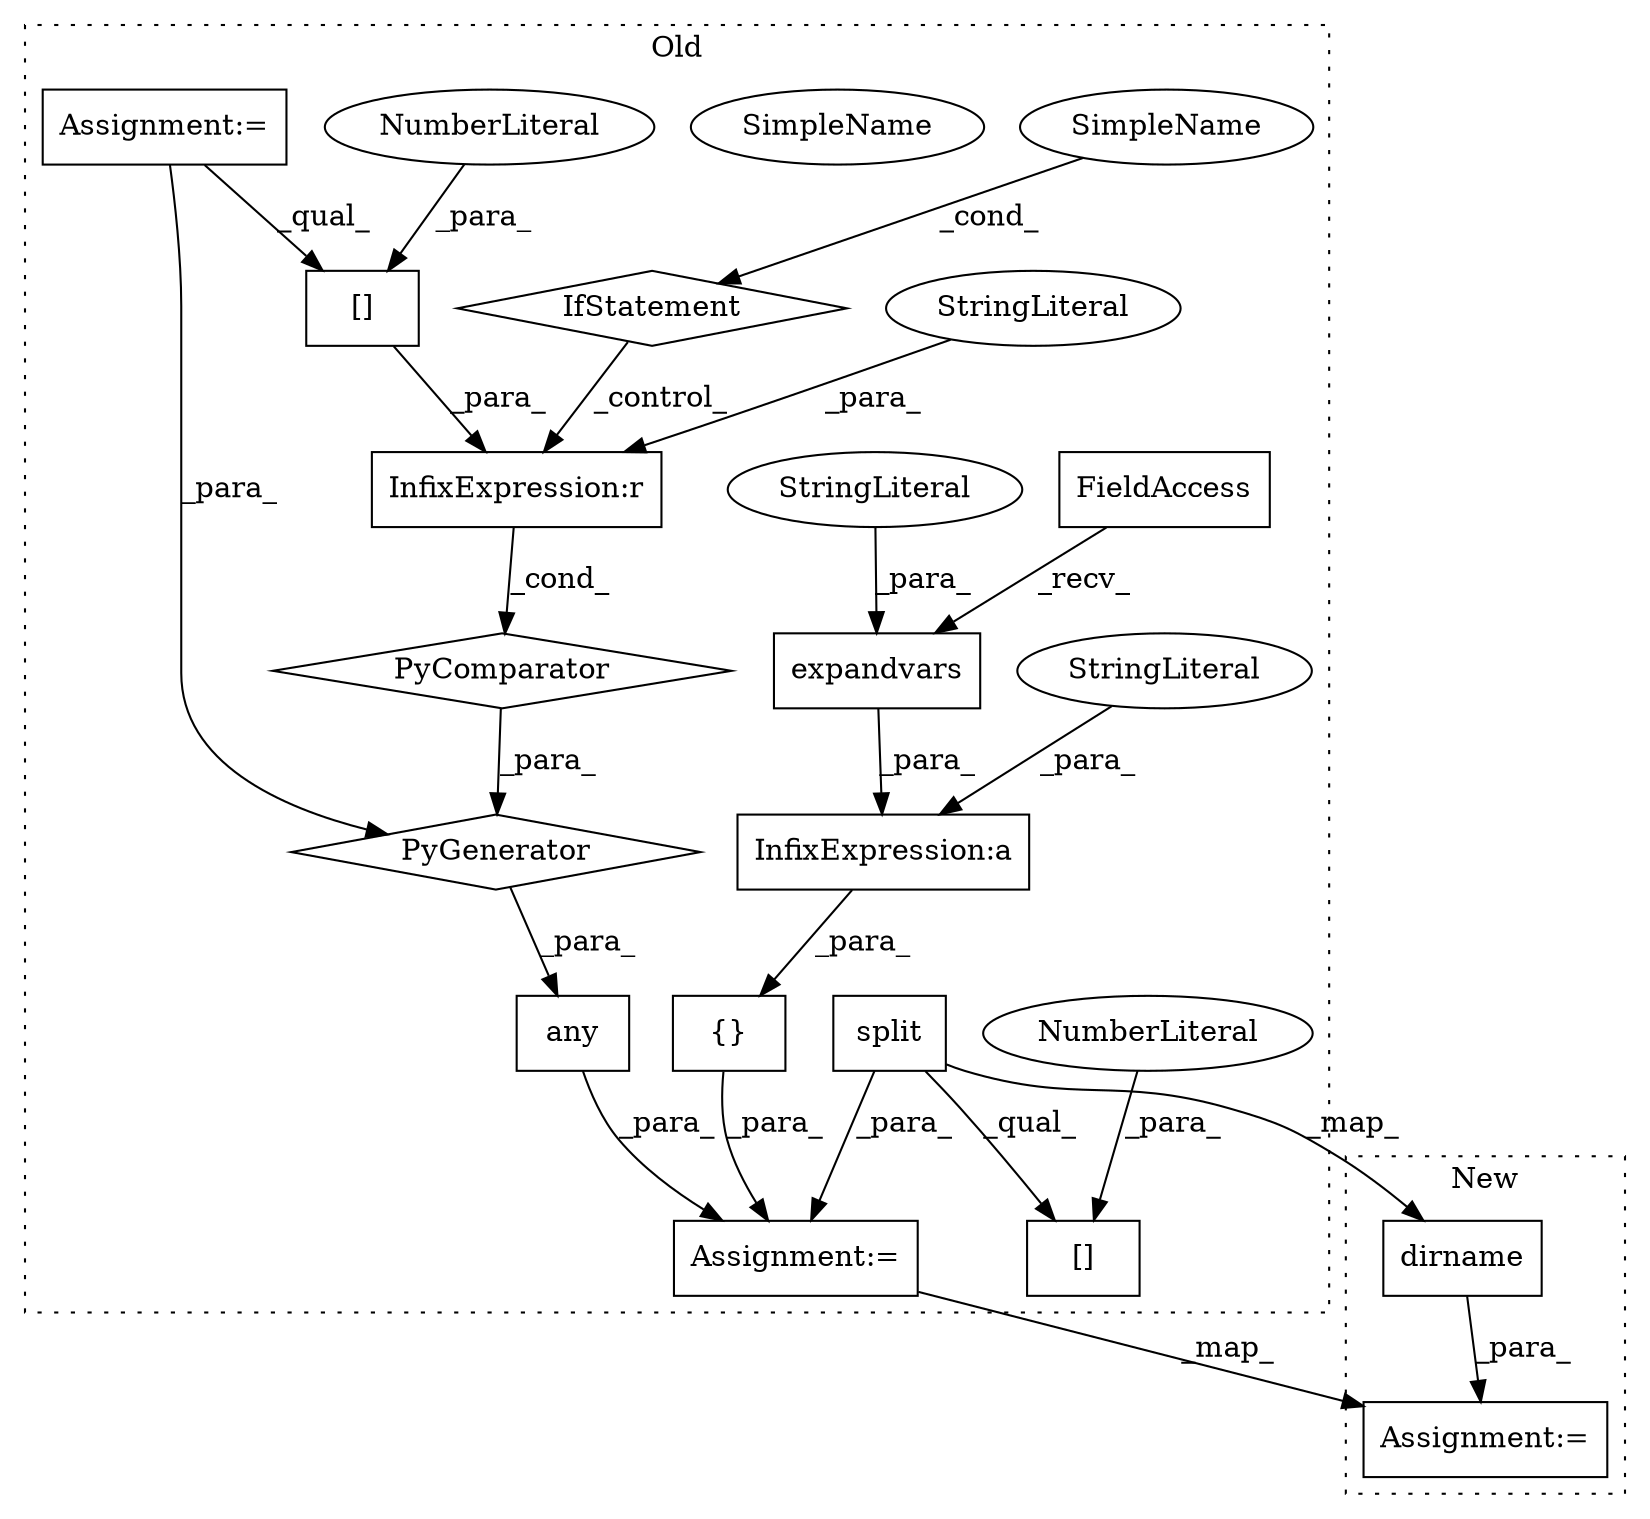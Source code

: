 digraph G {
subgraph cluster0 {
1 [label="split" a="32" s="307,338" l="6,1" shape="box"];
3 [label="[]" a="2" s="299,341" l="41,1" shape="box"];
4 [label="NumberLiteral" a="34" s="340" l="1" shape="ellipse"];
6 [label="Assignment:=" a="7" s="785" l="1" shape="box"];
7 [label="PyComparator" a="113" s="973" l="34" shape="diamond"];
8 [label="InfixExpression:a" a="27" s="1072" l="3" shape="box"];
9 [label="{}" a="4" s="1038,1086" l="1,1" shape="box"];
10 [label="InfixExpression:r" a="27" s="891" l="4" shape="box"];
11 [label="[]" a="2" s="879,890" l="10,1" shape="box"];
12 [label="NumberLiteral" a="34" s="889" l="1" shape="ellipse"];
13 [label="IfStatement" a="25" s="973" l="34" shape="diamond"];
14 [label="SimpleName" a="42" s="1002" l="5" shape="ellipse"];
15 [label="PyGenerator" a="107" s="878" l="135" shape="diamond"];
16 [label="StringLiteral" a="45" s="1075" l="10" shape="ellipse"];
17 [label="StringLiteral" a="45" s="895" l="11" shape="ellipse"];
18 [label="any" a="32" s="865,1013" l="13,-3" shape="box"];
19 [label="expandvars" a="32" s="1048,1071" l="11,1" shape="box"];
20 [label="FieldAccess" a="22" s="1040" l="7" shape="box"];
21 [label="Assignment:=" a="7" s="973" l="34" shape="box"];
22 [label="StringLiteral" a="45" s="1059" l="12" shape="ellipse"];
23 [label="SimpleName" a="42" s="1002" l="5" shape="ellipse"];
label = "Old";
style="dotted";
}
subgraph cluster1 {
2 [label="dirname" a="32" s="295,328" l="8,1" shape="box"];
5 [label="Assignment:=" a="7" s="748" l="1" shape="box"];
label = "New";
style="dotted";
}
1 -> 2 [label="_map_"];
1 -> 6 [label="_para_"];
1 -> 3 [label="_qual_"];
2 -> 5 [label="_para_"];
4 -> 3 [label="_para_"];
6 -> 5 [label="_map_"];
7 -> 15 [label="_para_"];
8 -> 9 [label="_para_"];
9 -> 6 [label="_para_"];
10 -> 7 [label="_cond_"];
11 -> 10 [label="_para_"];
12 -> 11 [label="_para_"];
13 -> 10 [label="_control_"];
15 -> 18 [label="_para_"];
16 -> 8 [label="_para_"];
17 -> 10 [label="_para_"];
18 -> 6 [label="_para_"];
19 -> 8 [label="_para_"];
20 -> 19 [label="_recv_"];
21 -> 11 [label="_qual_"];
21 -> 15 [label="_para_"];
22 -> 19 [label="_para_"];
23 -> 13 [label="_cond_"];
}